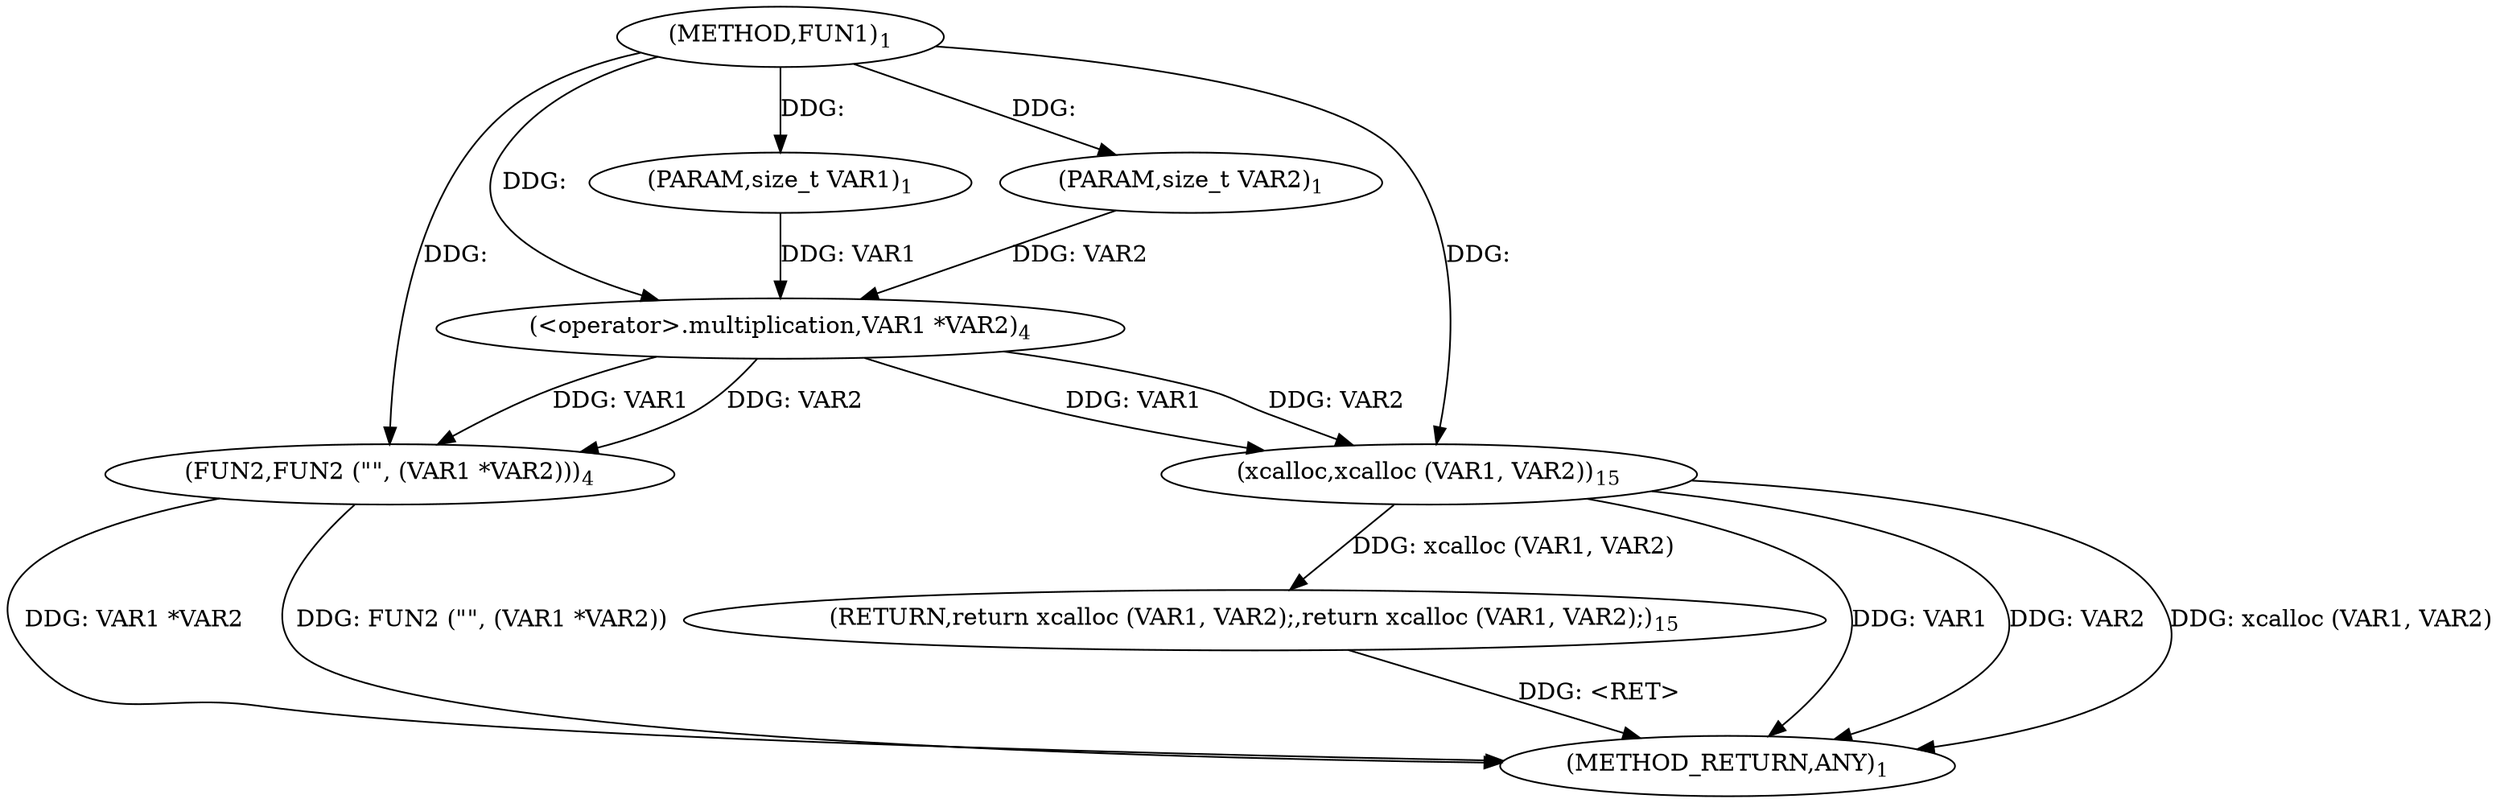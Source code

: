 digraph "FUN1" {  
"8" [label = <(METHOD,FUN1)<SUB>1</SUB>> ]
"21" [label = <(METHOD_RETURN,ANY)<SUB>1</SUB>> ]
"9" [label = <(PARAM,size_t VAR1)<SUB>1</SUB>> ]
"10" [label = <(PARAM,size_t VAR2)<SUB>1</SUB>> ]
"12" [label = <(FUN2,FUN2 (&quot;&quot;, (VAR1 *VAR2)))<SUB>4</SUB>> ]
"17" [label = <(RETURN,return xcalloc (VAR1, VAR2);,return xcalloc (VAR1, VAR2);)<SUB>15</SUB>> ]
"18" [label = <(xcalloc,xcalloc (VAR1, VAR2))<SUB>15</SUB>> ]
"14" [label = <(&lt;operator&gt;.multiplication,VAR1 *VAR2)<SUB>4</SUB>> ]
  "17" -> "21"  [ label = "DDG: &lt;RET&gt;"] 
  "12" -> "21"  [ label = "DDG: VAR1 *VAR2"] 
  "12" -> "21"  [ label = "DDG: FUN2 (&quot;&quot;, (VAR1 *VAR2))"] 
  "18" -> "21"  [ label = "DDG: VAR1"] 
  "18" -> "21"  [ label = "DDG: VAR2"] 
  "18" -> "21"  [ label = "DDG: xcalloc (VAR1, VAR2)"] 
  "8" -> "9"  [ label = "DDG: "] 
  "8" -> "10"  [ label = "DDG: "] 
  "18" -> "17"  [ label = "DDG: xcalloc (VAR1, VAR2)"] 
  "8" -> "12"  [ label = "DDG: "] 
  "14" -> "12"  [ label = "DDG: VAR1"] 
  "14" -> "12"  [ label = "DDG: VAR2"] 
  "9" -> "14"  [ label = "DDG: VAR1"] 
  "8" -> "14"  [ label = "DDG: "] 
  "10" -> "14"  [ label = "DDG: VAR2"] 
  "14" -> "18"  [ label = "DDG: VAR1"] 
  "8" -> "18"  [ label = "DDG: "] 
  "14" -> "18"  [ label = "DDG: VAR2"] 
}
